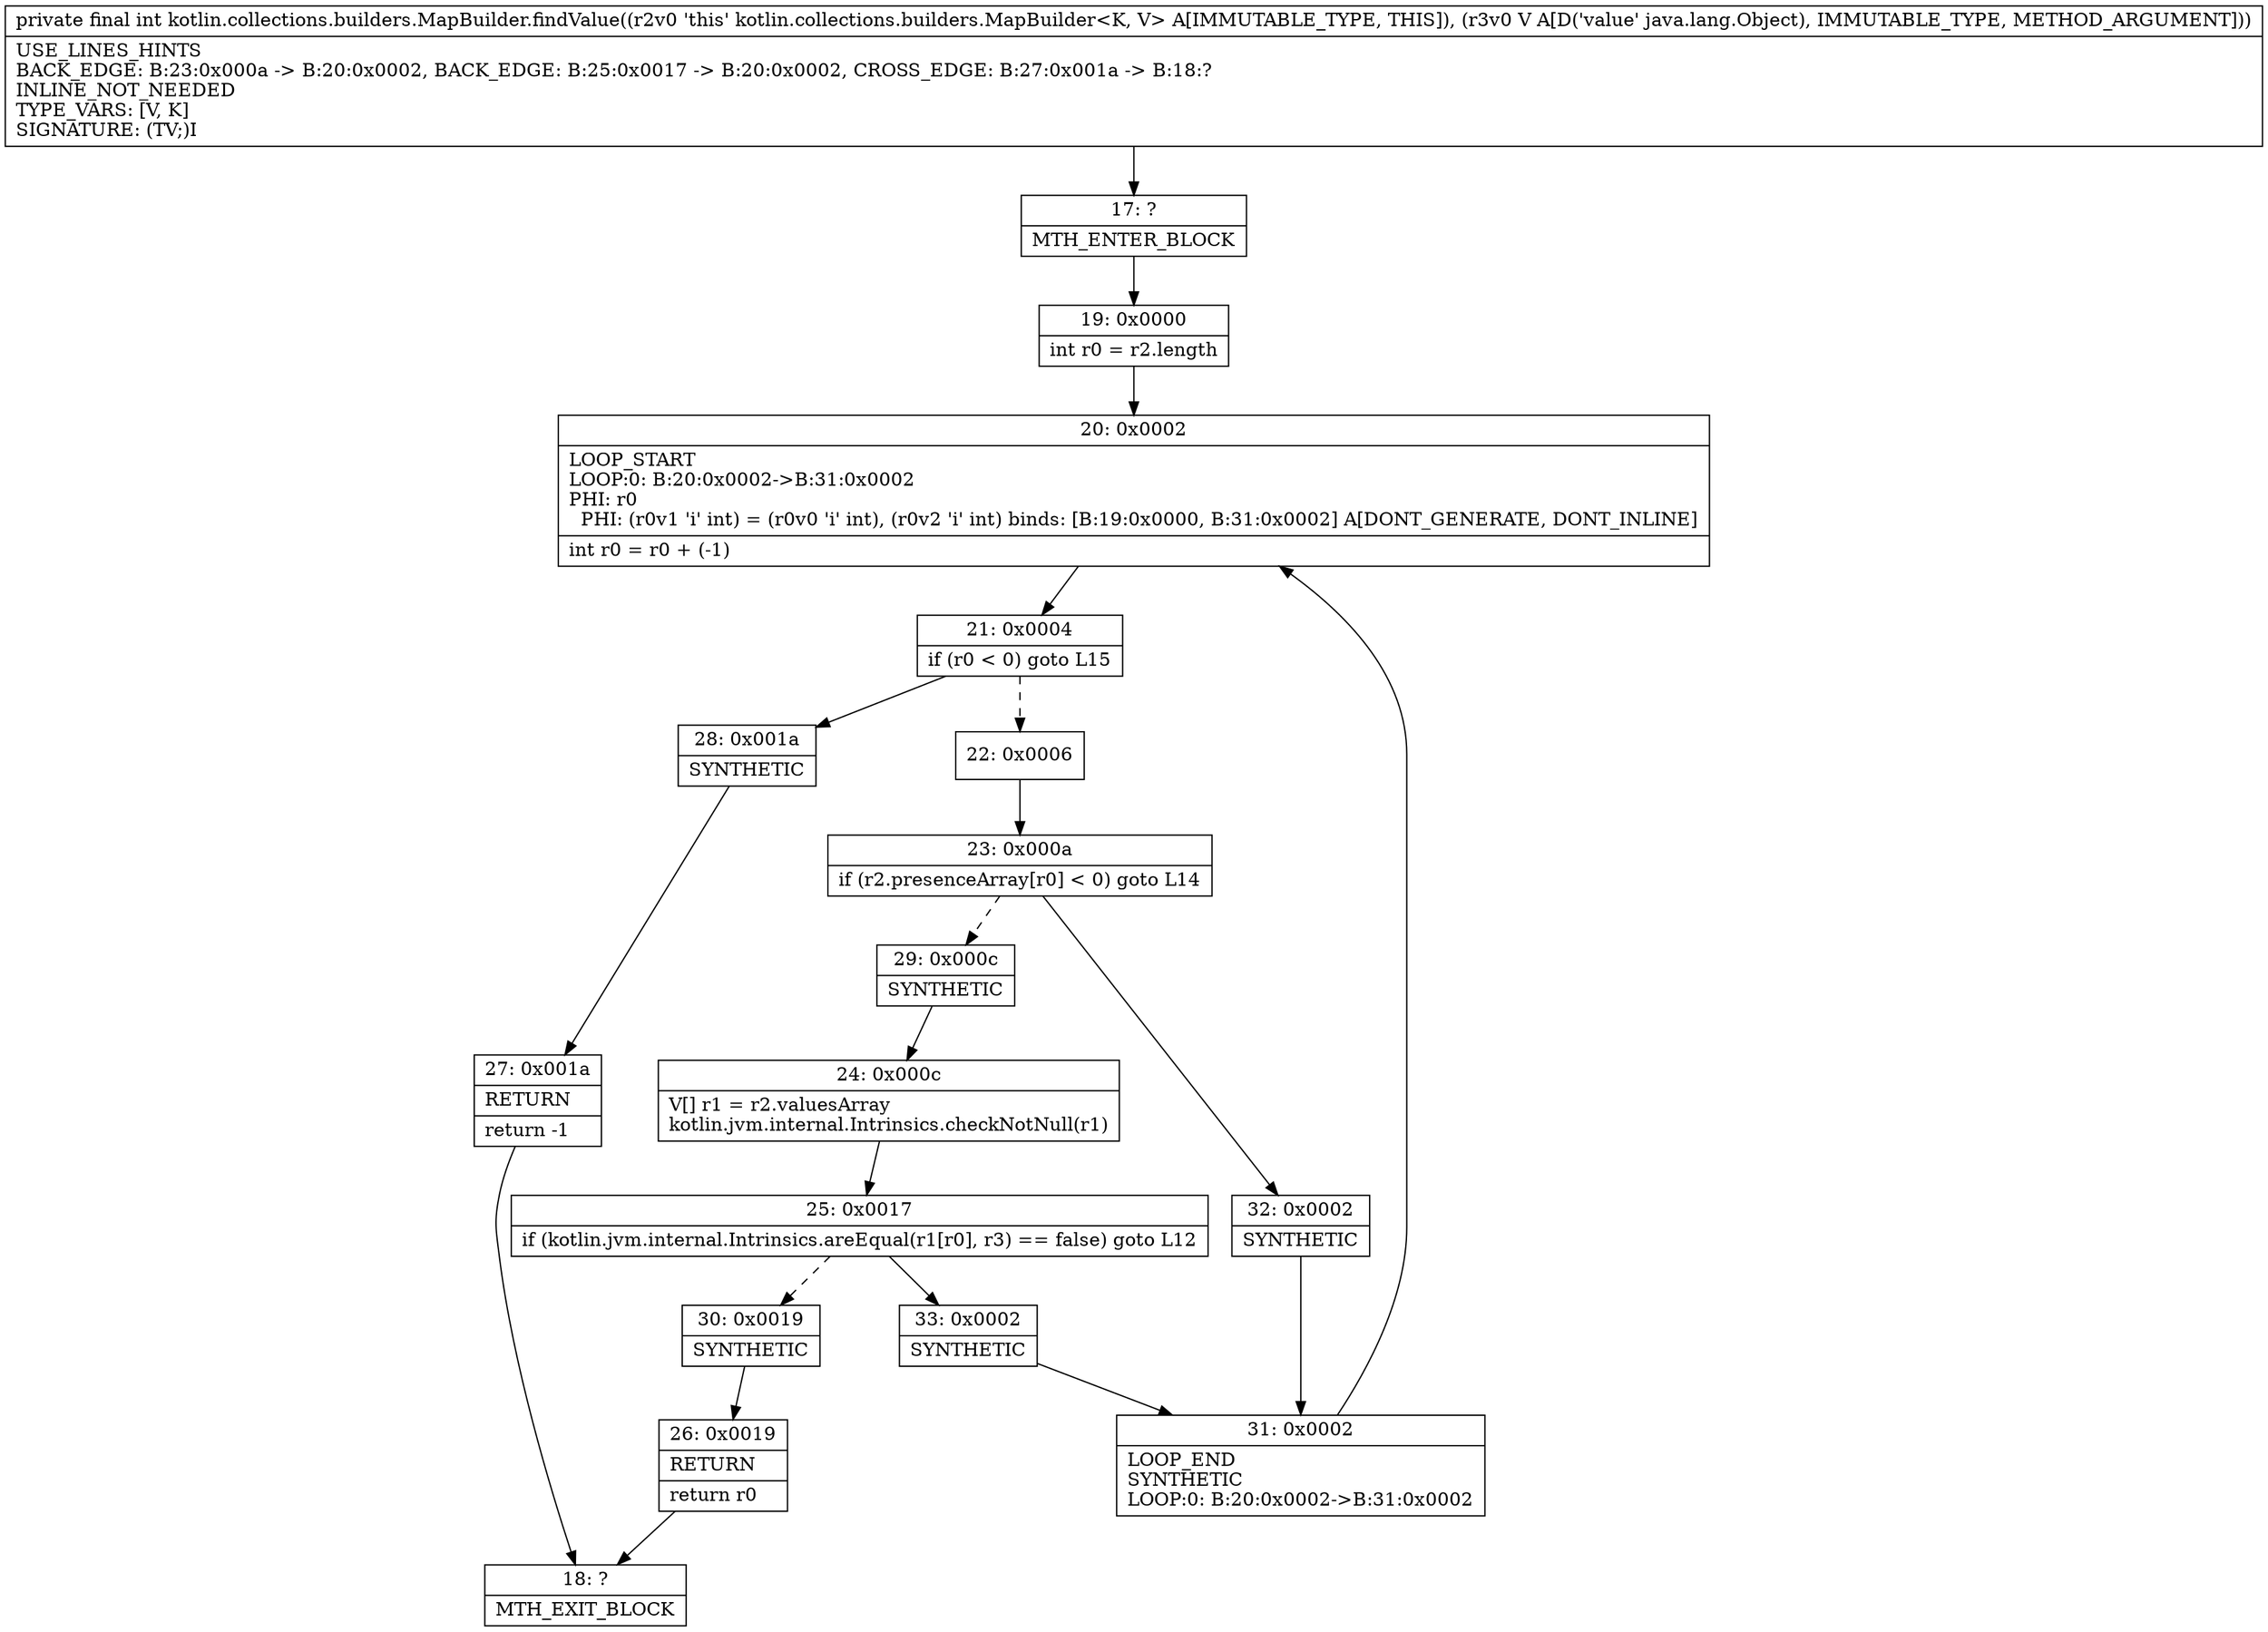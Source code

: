 digraph "CFG forkotlin.collections.builders.MapBuilder.findValue(Ljava\/lang\/Object;)I" {
Node_17 [shape=record,label="{17\:\ ?|MTH_ENTER_BLOCK\l}"];
Node_19 [shape=record,label="{19\:\ 0x0000|int r0 = r2.length\l}"];
Node_20 [shape=record,label="{20\:\ 0x0002|LOOP_START\lLOOP:0: B:20:0x0002\-\>B:31:0x0002\lPHI: r0 \l  PHI: (r0v1 'i' int) = (r0v0 'i' int), (r0v2 'i' int) binds: [B:19:0x0000, B:31:0x0002] A[DONT_GENERATE, DONT_INLINE]\l|int r0 = r0 + (\-1)\l}"];
Node_21 [shape=record,label="{21\:\ 0x0004|if (r0 \< 0) goto L15\l}"];
Node_22 [shape=record,label="{22\:\ 0x0006}"];
Node_23 [shape=record,label="{23\:\ 0x000a|if (r2.presenceArray[r0] \< 0) goto L14\l}"];
Node_29 [shape=record,label="{29\:\ 0x000c|SYNTHETIC\l}"];
Node_24 [shape=record,label="{24\:\ 0x000c|V[] r1 = r2.valuesArray\lkotlin.jvm.internal.Intrinsics.checkNotNull(r1)\l}"];
Node_25 [shape=record,label="{25\:\ 0x0017|if (kotlin.jvm.internal.Intrinsics.areEqual(r1[r0], r3) == false) goto L12\l}"];
Node_30 [shape=record,label="{30\:\ 0x0019|SYNTHETIC\l}"];
Node_26 [shape=record,label="{26\:\ 0x0019|RETURN\l|return r0\l}"];
Node_18 [shape=record,label="{18\:\ ?|MTH_EXIT_BLOCK\l}"];
Node_33 [shape=record,label="{33\:\ 0x0002|SYNTHETIC\l}"];
Node_31 [shape=record,label="{31\:\ 0x0002|LOOP_END\lSYNTHETIC\lLOOP:0: B:20:0x0002\-\>B:31:0x0002\l}"];
Node_32 [shape=record,label="{32\:\ 0x0002|SYNTHETIC\l}"];
Node_28 [shape=record,label="{28\:\ 0x001a|SYNTHETIC\l}"];
Node_27 [shape=record,label="{27\:\ 0x001a|RETURN\l|return \-1\l}"];
MethodNode[shape=record,label="{private final int kotlin.collections.builders.MapBuilder.findValue((r2v0 'this' kotlin.collections.builders.MapBuilder\<K, V\> A[IMMUTABLE_TYPE, THIS]), (r3v0 V A[D('value' java.lang.Object), IMMUTABLE_TYPE, METHOD_ARGUMENT]))  | USE_LINES_HINTS\lBACK_EDGE: B:23:0x000a \-\> B:20:0x0002, BACK_EDGE: B:25:0x0017 \-\> B:20:0x0002, CROSS_EDGE: B:27:0x001a \-\> B:18:?\lINLINE_NOT_NEEDED\lTYPE_VARS: [V, K]\lSIGNATURE: (TV;)I\l}"];
MethodNode -> Node_17;Node_17 -> Node_19;
Node_19 -> Node_20;
Node_20 -> Node_21;
Node_21 -> Node_22[style=dashed];
Node_21 -> Node_28;
Node_22 -> Node_23;
Node_23 -> Node_29[style=dashed];
Node_23 -> Node_32;
Node_29 -> Node_24;
Node_24 -> Node_25;
Node_25 -> Node_30[style=dashed];
Node_25 -> Node_33;
Node_30 -> Node_26;
Node_26 -> Node_18;
Node_33 -> Node_31;
Node_31 -> Node_20;
Node_32 -> Node_31;
Node_28 -> Node_27;
Node_27 -> Node_18;
}

